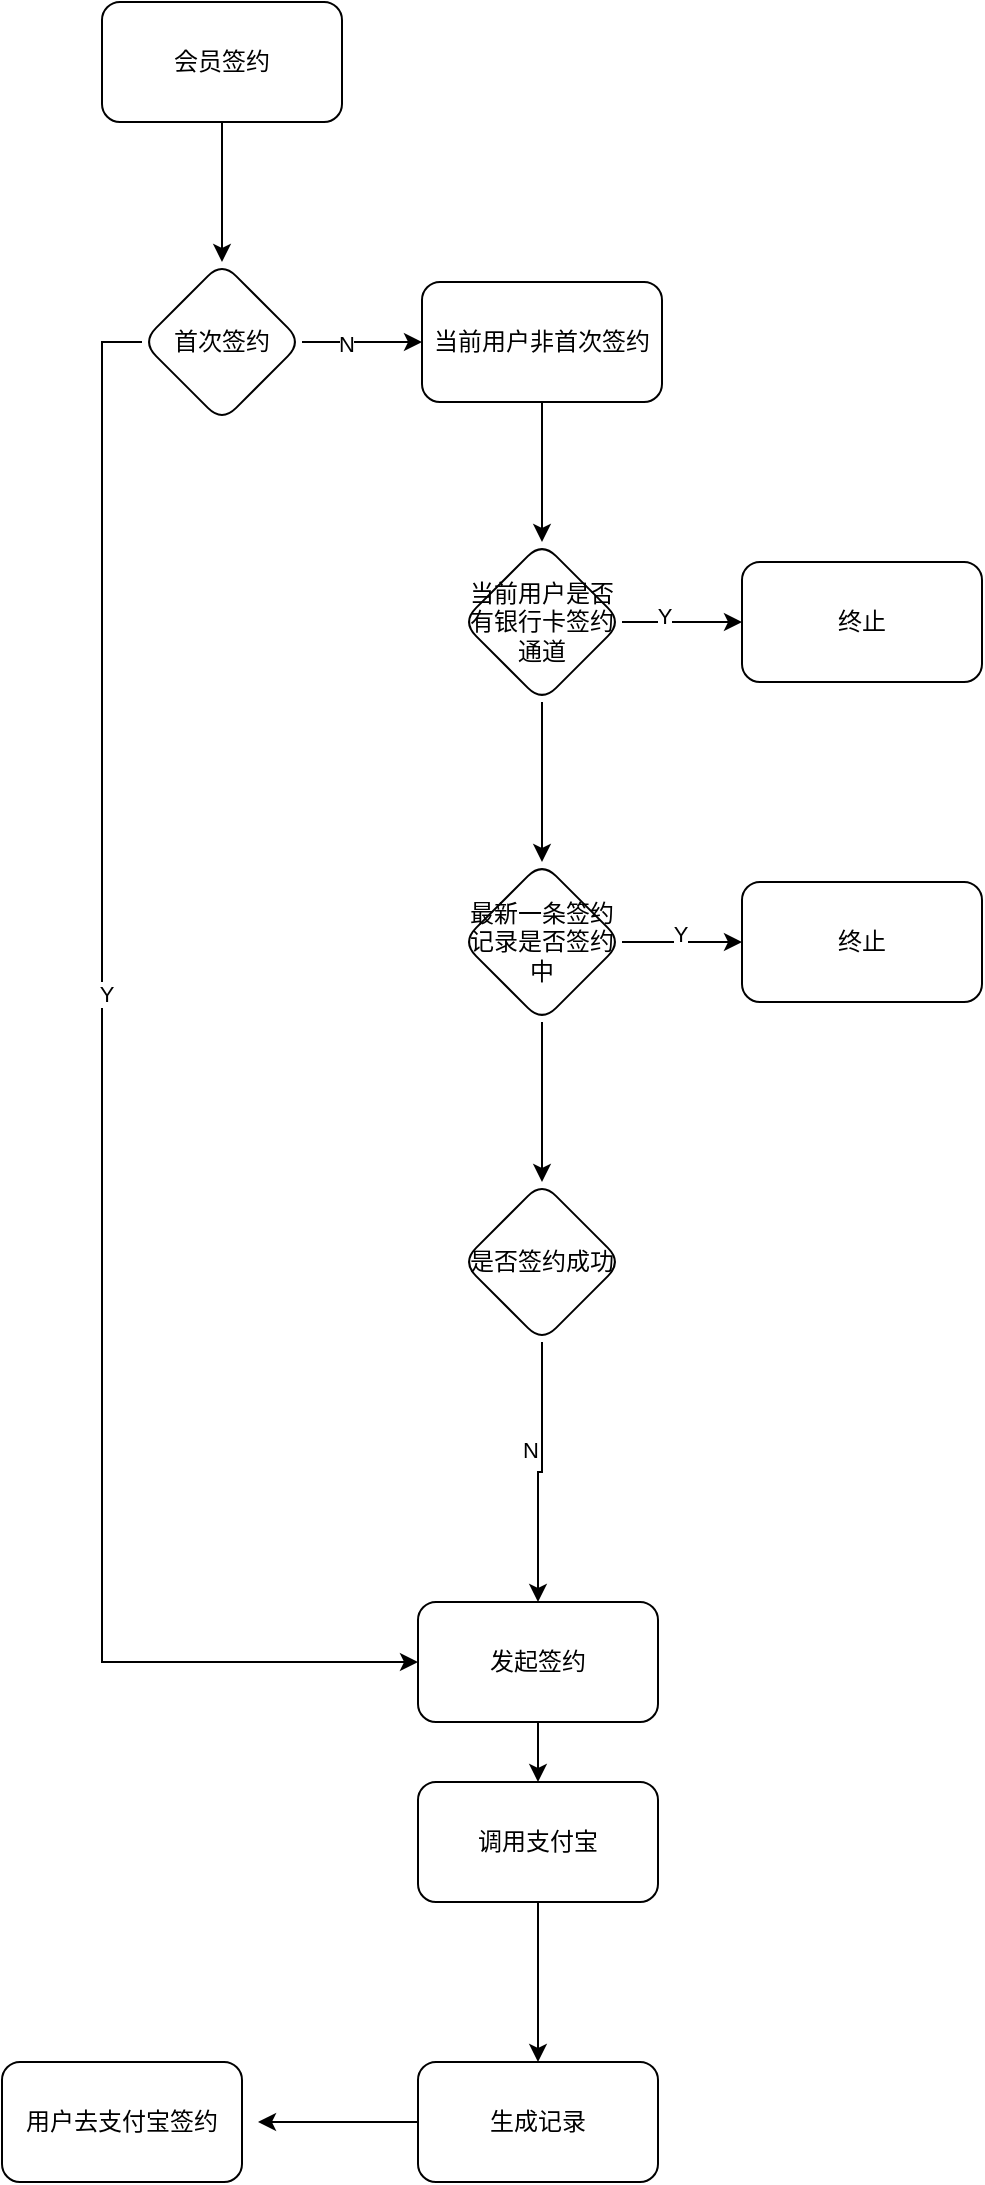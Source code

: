 <mxfile version="24.8.0">
  <diagram name="第 1 页" id="7Ia6LV6EffJAOyBjoM6B">
    <mxGraphModel dx="1508" dy="846" grid="1" gridSize="10" guides="1" tooltips="1" connect="1" arrows="1" fold="1" page="1" pageScale="1" pageWidth="827" pageHeight="1169" math="0" shadow="0">
      <root>
        <mxCell id="0" />
        <mxCell id="1" parent="0" />
        <mxCell id="5RjVqlJGAlBlehvrmRA9-3" value="" style="edgeStyle=orthogonalEdgeStyle;rounded=0;orthogonalLoop=1;jettySize=auto;html=1;" edge="1" parent="1" source="5RjVqlJGAlBlehvrmRA9-1" target="5RjVqlJGAlBlehvrmRA9-2">
          <mxGeometry relative="1" as="geometry" />
        </mxCell>
        <mxCell id="5RjVqlJGAlBlehvrmRA9-1" value="会员签约" style="rounded=1;whiteSpace=wrap;html=1;" vertex="1" parent="1">
          <mxGeometry x="370" y="110" width="120" height="60" as="geometry" />
        </mxCell>
        <mxCell id="5RjVqlJGAlBlehvrmRA9-16" value="" style="edgeStyle=orthogonalEdgeStyle;rounded=0;orthogonalLoop=1;jettySize=auto;html=1;" edge="1" parent="1" source="5RjVqlJGAlBlehvrmRA9-2" target="5RjVqlJGAlBlehvrmRA9-15">
          <mxGeometry relative="1" as="geometry" />
        </mxCell>
        <mxCell id="5RjVqlJGAlBlehvrmRA9-17" value="N" style="edgeLabel;html=1;align=center;verticalAlign=middle;resizable=0;points=[];" vertex="1" connectable="0" parent="5RjVqlJGAlBlehvrmRA9-16">
          <mxGeometry x="-0.28" y="-1" relative="1" as="geometry">
            <mxPoint as="offset" />
          </mxGeometry>
        </mxCell>
        <mxCell id="5RjVqlJGAlBlehvrmRA9-36" style="edgeStyle=orthogonalEdgeStyle;rounded=0;orthogonalLoop=1;jettySize=auto;html=1;exitX=0;exitY=0.5;exitDx=0;exitDy=0;entryX=0;entryY=0.5;entryDx=0;entryDy=0;" edge="1" parent="1" source="5RjVqlJGAlBlehvrmRA9-2" target="5RjVqlJGAlBlehvrmRA9-7">
          <mxGeometry relative="1" as="geometry" />
        </mxCell>
        <mxCell id="5RjVqlJGAlBlehvrmRA9-37" value="Y" style="edgeLabel;html=1;align=center;verticalAlign=middle;resizable=0;points=[];" vertex="1" connectable="0" parent="5RjVqlJGAlBlehvrmRA9-36">
          <mxGeometry x="-0.174" y="2" relative="1" as="geometry">
            <mxPoint as="offset" />
          </mxGeometry>
        </mxCell>
        <mxCell id="5RjVqlJGAlBlehvrmRA9-2" value="首次签约" style="rhombus;whiteSpace=wrap;html=1;rounded=1;" vertex="1" parent="1">
          <mxGeometry x="390" y="240" width="80" height="80" as="geometry" />
        </mxCell>
        <mxCell id="5RjVqlJGAlBlehvrmRA9-10" value="" style="edgeStyle=orthogonalEdgeStyle;rounded=0;orthogonalLoop=1;jettySize=auto;html=1;" edge="1" parent="1" source="5RjVqlJGAlBlehvrmRA9-7" target="5RjVqlJGAlBlehvrmRA9-9">
          <mxGeometry relative="1" as="geometry" />
        </mxCell>
        <mxCell id="5RjVqlJGAlBlehvrmRA9-7" value="发起签约" style="whiteSpace=wrap;html=1;rounded=1;" vertex="1" parent="1">
          <mxGeometry x="528" y="910" width="120" height="60" as="geometry" />
        </mxCell>
        <mxCell id="5RjVqlJGAlBlehvrmRA9-12" value="" style="edgeStyle=orthogonalEdgeStyle;rounded=0;orthogonalLoop=1;jettySize=auto;html=1;" edge="1" parent="1" source="5RjVqlJGAlBlehvrmRA9-9" target="5RjVqlJGAlBlehvrmRA9-11">
          <mxGeometry relative="1" as="geometry" />
        </mxCell>
        <mxCell id="5RjVqlJGAlBlehvrmRA9-9" value="调用支付宝" style="rounded=1;whiteSpace=wrap;html=1;" vertex="1" parent="1">
          <mxGeometry x="528" y="1000" width="120" height="60" as="geometry" />
        </mxCell>
        <mxCell id="5RjVqlJGAlBlehvrmRA9-14" value="" style="edgeStyle=orthogonalEdgeStyle;rounded=0;orthogonalLoop=1;jettySize=auto;html=1;" edge="1" parent="1" source="5RjVqlJGAlBlehvrmRA9-11">
          <mxGeometry relative="1" as="geometry">
            <mxPoint x="448" y="1170" as="targetPoint" />
          </mxGeometry>
        </mxCell>
        <mxCell id="5RjVqlJGAlBlehvrmRA9-11" value="生成记录" style="whiteSpace=wrap;html=1;rounded=1;" vertex="1" parent="1">
          <mxGeometry x="528" y="1140" width="120" height="60" as="geometry" />
        </mxCell>
        <mxCell id="5RjVqlJGAlBlehvrmRA9-13" value="用户去支付宝签约" style="whiteSpace=wrap;html=1;rounded=1;" vertex="1" parent="1">
          <mxGeometry x="320" y="1140" width="120" height="60" as="geometry" />
        </mxCell>
        <mxCell id="5RjVqlJGAlBlehvrmRA9-19" value="" style="edgeStyle=orthogonalEdgeStyle;rounded=0;orthogonalLoop=1;jettySize=auto;html=1;" edge="1" parent="1" source="5RjVqlJGAlBlehvrmRA9-15" target="5RjVqlJGAlBlehvrmRA9-18">
          <mxGeometry relative="1" as="geometry" />
        </mxCell>
        <mxCell id="5RjVqlJGAlBlehvrmRA9-15" value="当前用户非首次签约" style="whiteSpace=wrap;html=1;rounded=1;" vertex="1" parent="1">
          <mxGeometry x="530" y="250" width="120" height="60" as="geometry" />
        </mxCell>
        <mxCell id="5RjVqlJGAlBlehvrmRA9-21" value="" style="edgeStyle=orthogonalEdgeStyle;rounded=0;orthogonalLoop=1;jettySize=auto;html=1;" edge="1" parent="1" source="5RjVqlJGAlBlehvrmRA9-18" target="5RjVqlJGAlBlehvrmRA9-20">
          <mxGeometry relative="1" as="geometry" />
        </mxCell>
        <mxCell id="5RjVqlJGAlBlehvrmRA9-27" value="Y" style="edgeLabel;html=1;align=center;verticalAlign=middle;resizable=0;points=[];" vertex="1" connectable="0" parent="5RjVqlJGAlBlehvrmRA9-21">
          <mxGeometry x="-0.313" y="3" relative="1" as="geometry">
            <mxPoint as="offset" />
          </mxGeometry>
        </mxCell>
        <mxCell id="5RjVqlJGAlBlehvrmRA9-23" value="" style="edgeStyle=orthogonalEdgeStyle;rounded=0;orthogonalLoop=1;jettySize=auto;html=1;" edge="1" parent="1" source="5RjVqlJGAlBlehvrmRA9-18" target="5RjVqlJGAlBlehvrmRA9-22">
          <mxGeometry relative="1" as="geometry" />
        </mxCell>
        <mxCell id="5RjVqlJGAlBlehvrmRA9-18" value="当前用户是否有银行卡签约通道" style="rhombus;whiteSpace=wrap;html=1;rounded=1;" vertex="1" parent="1">
          <mxGeometry x="550" y="380" width="80" height="80" as="geometry" />
        </mxCell>
        <mxCell id="5RjVqlJGAlBlehvrmRA9-20" value="终止" style="whiteSpace=wrap;html=1;rounded=1;" vertex="1" parent="1">
          <mxGeometry x="690" y="390" width="120" height="60" as="geometry" />
        </mxCell>
        <mxCell id="5RjVqlJGAlBlehvrmRA9-25" value="" style="edgeStyle=orthogonalEdgeStyle;rounded=0;orthogonalLoop=1;jettySize=auto;html=1;" edge="1" parent="1" source="5RjVqlJGAlBlehvrmRA9-22" target="5RjVqlJGAlBlehvrmRA9-24">
          <mxGeometry relative="1" as="geometry" />
        </mxCell>
        <mxCell id="5RjVqlJGAlBlehvrmRA9-26" value="Y" style="edgeLabel;html=1;align=center;verticalAlign=middle;resizable=0;points=[];" vertex="1" connectable="0" parent="5RjVqlJGAlBlehvrmRA9-25">
          <mxGeometry x="-0.047" y="4" relative="1" as="geometry">
            <mxPoint as="offset" />
          </mxGeometry>
        </mxCell>
        <mxCell id="5RjVqlJGAlBlehvrmRA9-31" value="" style="edgeStyle=orthogonalEdgeStyle;rounded=0;orthogonalLoop=1;jettySize=auto;html=1;" edge="1" parent="1" source="5RjVqlJGAlBlehvrmRA9-22" target="5RjVqlJGAlBlehvrmRA9-30">
          <mxGeometry relative="1" as="geometry" />
        </mxCell>
        <mxCell id="5RjVqlJGAlBlehvrmRA9-22" value="最新一条签约记录是否签约中" style="rhombus;whiteSpace=wrap;html=1;rounded=1;" vertex="1" parent="1">
          <mxGeometry x="550" y="540" width="80" height="80" as="geometry" />
        </mxCell>
        <mxCell id="5RjVqlJGAlBlehvrmRA9-24" value="终止" style="whiteSpace=wrap;html=1;rounded=1;" vertex="1" parent="1">
          <mxGeometry x="690" y="550" width="120" height="60" as="geometry" />
        </mxCell>
        <mxCell id="5RjVqlJGAlBlehvrmRA9-39" style="edgeStyle=orthogonalEdgeStyle;rounded=0;orthogonalLoop=1;jettySize=auto;html=1;exitX=0.5;exitY=1;exitDx=0;exitDy=0;entryX=0.5;entryY=0;entryDx=0;entryDy=0;" edge="1" parent="1" source="5RjVqlJGAlBlehvrmRA9-30" target="5RjVqlJGAlBlehvrmRA9-7">
          <mxGeometry relative="1" as="geometry" />
        </mxCell>
        <mxCell id="5RjVqlJGAlBlehvrmRA9-40" value="N" style="edgeLabel;html=1;align=center;verticalAlign=middle;resizable=0;points=[];" vertex="1" connectable="0" parent="5RjVqlJGAlBlehvrmRA9-39">
          <mxGeometry x="-0.188" y="-6" relative="1" as="geometry">
            <mxPoint as="offset" />
          </mxGeometry>
        </mxCell>
        <mxCell id="5RjVqlJGAlBlehvrmRA9-30" value="是否签约成功" style="rhombus;whiteSpace=wrap;html=1;rounded=1;" vertex="1" parent="1">
          <mxGeometry x="550" y="700" width="80" height="80" as="geometry" />
        </mxCell>
      </root>
    </mxGraphModel>
  </diagram>
</mxfile>
